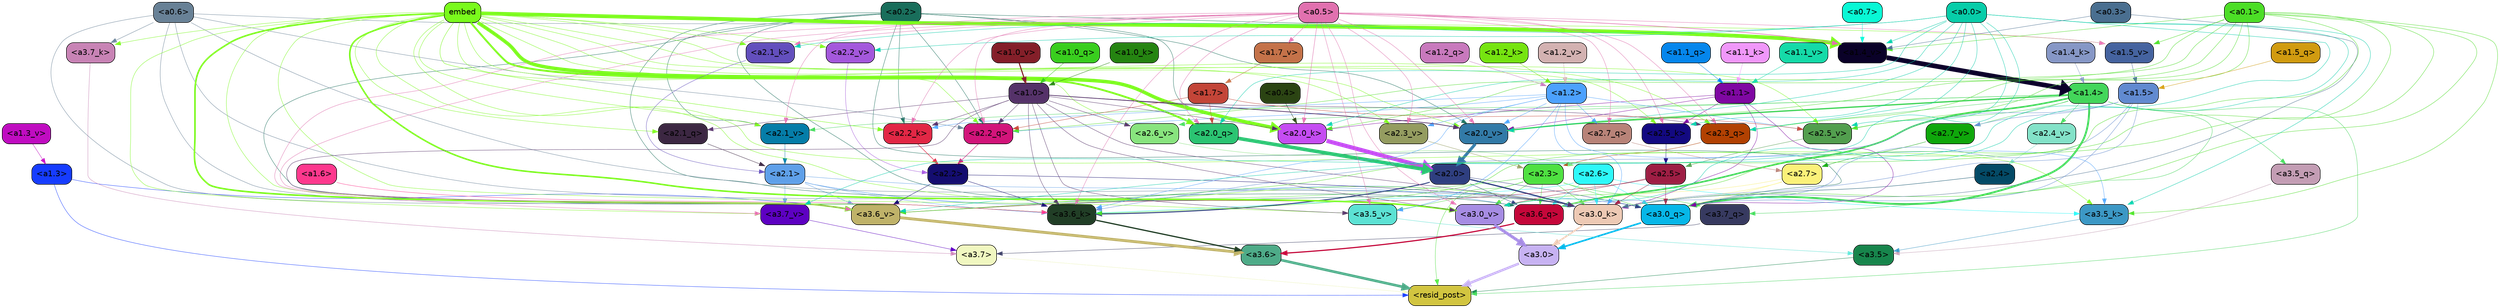 strict digraph "" {
	graph [bgcolor=transparent,
		layout=dot,
		overlap=false,
		splines=true
	];
	"<a3.7>"	[color=black,
		fillcolor="#f0f7c0",
		fontname=Helvetica,
		shape=box,
		style="filled, rounded"];
	"<resid_post>"	[color=black,
		fillcolor="#d2c540",
		fontname=Helvetica,
		shape=box,
		style="filled, rounded"];
	"<a3.7>" -> "<resid_post>"	[color="#f0f7c0",
		penwidth=0.6239100098609924];
	"<a3.6>"	[color=black,
		fillcolor="#4eab88",
		fontname=Helvetica,
		shape=box,
		style="filled, rounded"];
	"<a3.6>" -> "<resid_post>"	[color="#4eab88",
		penwidth=4.569062113761902];
	"<a3.5>"	[color=black,
		fillcolor="#17854c",
		fontname=Helvetica,
		shape=box,
		style="filled, rounded"];
	"<a3.5>" -> "<resid_post>"	[color="#17854c",
		penwidth=0.6];
	"<a3.0>"	[color=black,
		fillcolor="#c7b2f2",
		fontname=Helvetica,
		shape=box,
		style="filled, rounded"];
	"<a3.0>" -> "<resid_post>"	[color="#c7b2f2",
		penwidth=4.283544182777405];
	"<a2.3>"	[color=black,
		fillcolor="#4fe141",
		fontname=Helvetica,
		shape=box,
		style="filled, rounded"];
	"<a2.3>" -> "<resid_post>"	[color="#4fe141",
		penwidth=0.6];
	"<a3.7_q>"	[color=black,
		fillcolor="#373a60",
		fontname=Helvetica,
		shape=box,
		style="filled, rounded"];
	"<a2.3>" -> "<a3.7_q>"	[color="#4fe141",
		penwidth=0.6];
	"<a3.6_q>"	[color=black,
		fillcolor="#c5073a",
		fontname=Helvetica,
		shape=box,
		style="filled, rounded"];
	"<a2.3>" -> "<a3.6_q>"	[color="#4fe141",
		penwidth=0.6];
	"<a3.0_q>"	[color=black,
		fillcolor="#07b7e8",
		fontname=Helvetica,
		shape=box,
		style="filled, rounded"];
	"<a2.3>" -> "<a3.0_q>"	[color="#4fe141",
		penwidth=0.6];
	"<a3.0_k>"	[color=black,
		fillcolor="#edc9b4",
		fontname=Helvetica,
		shape=box,
		style="filled, rounded"];
	"<a2.3>" -> "<a3.0_k>"	[color="#4fe141",
		penwidth=0.6];
	"<a3.6_v>"	[color=black,
		fillcolor="#bfb269",
		fontname=Helvetica,
		shape=box,
		style="filled, rounded"];
	"<a2.3>" -> "<a3.6_v>"	[color="#4fe141",
		penwidth=0.6];
	"<a3.5_v>"	[color=black,
		fillcolor="#5ce2d4",
		fontname=Helvetica,
		shape=box,
		style="filled, rounded"];
	"<a2.3>" -> "<a3.5_v>"	[color="#4fe141",
		penwidth=0.6];
	"<a3.0_v>"	[color=black,
		fillcolor="#a68ce3",
		fontname=Helvetica,
		shape=box,
		style="filled, rounded"];
	"<a2.3>" -> "<a3.0_v>"	[color="#4fe141",
		penwidth=0.6];
	"<a1.4>"	[color=black,
		fillcolor="#43d65a",
		fontname=Helvetica,
		shape=box,
		style="filled, rounded"];
	"<a1.4>" -> "<resid_post>"	[color="#43d65a",
		penwidth=0.6];
	"<a1.4>" -> "<a3.7_q>"	[color="#43d65a",
		penwidth=0.6];
	"<a1.4>" -> "<a3.6_q>"	[color="#43d65a",
		penwidth=2.7934007048606873];
	"<a3.5_q>"	[color=black,
		fillcolor="#c39db4",
		fontname=Helvetica,
		shape=box,
		style="filled, rounded"];
	"<a1.4>" -> "<a3.5_q>"	[color="#43d65a",
		penwidth=0.6];
	"<a1.4>" -> "<a3.0_q>"	[color="#43d65a",
		penwidth=3.340754985809326];
	"<a2.3_q>"	[color=black,
		fillcolor="#b24102",
		fontname=Helvetica,
		shape=box,
		style="filled, rounded"];
	"<a1.4>" -> "<a2.3_q>"	[color="#43d65a",
		penwidth=0.6];
	"<a2.7_v>"	[color=black,
		fillcolor="#0fa70b",
		fontname=Helvetica,
		shape=box,
		style="filled, rounded"];
	"<a1.4>" -> "<a2.7_v>"	[color="#43d65a",
		penwidth=0.6];
	"<a2.6_v>"	[color=black,
		fillcolor="#88e47e",
		fontname=Helvetica,
		shape=box,
		style="filled, rounded"];
	"<a1.4>" -> "<a2.6_v>"	[color="#43d65a",
		penwidth=0.6];
	"<a2.5_v>"	[color=black,
		fillcolor="#529e4e",
		fontname=Helvetica,
		shape=box,
		style="filled, rounded"];
	"<a1.4>" -> "<a2.5_v>"	[color="#43d65a",
		penwidth=0.6];
	"<a2.4_v>"	[color=black,
		fillcolor="#83e2c8",
		fontname=Helvetica,
		shape=box,
		style="filled, rounded"];
	"<a1.4>" -> "<a2.4_v>"	[color="#43d65a",
		penwidth=0.6];
	"<a2.1_v>"	[color=black,
		fillcolor="#057da8",
		fontname=Helvetica,
		shape=box,
		style="filled, rounded"];
	"<a1.4>" -> "<a2.1_v>"	[color="#43d65a",
		penwidth=0.6];
	"<a2.0_v>"	[color=black,
		fillcolor="#327aa7",
		fontname=Helvetica,
		shape=box,
		style="filled, rounded"];
	"<a1.4>" -> "<a2.0_v>"	[color="#43d65a",
		penwidth=2.268759250640869];
	"<a1.3>"	[color=black,
		fillcolor="#163cff",
		fontname=Helvetica,
		shape=box,
		style="filled, rounded"];
	"<a1.3>" -> "<resid_post>"	[color="#163cff",
		penwidth=0.6];
	"<a1.3>" -> "<a3.6_v>"	[color="#163cff",
		penwidth=0.6];
	"<a3.7_q>" -> "<a3.7>"	[color="#373a60",
		penwidth=0.6];
	"<a3.6_q>" -> "<a3.6>"	[color="#c5073a",
		penwidth=2.0347584784030914];
	"<a3.5_q>" -> "<a3.5>"	[color="#c39db4",
		penwidth=0.6];
	"<a3.0_q>" -> "<a3.0>"	[color="#07b7e8",
		penwidth=2.8635367155075073];
	"<a3.7_k>"	[color=black,
		fillcolor="#c883b5",
		fontname=Helvetica,
		shape=box,
		style="filled, rounded"];
	"<a3.7_k>" -> "<a3.7>"	[color="#c883b5",
		penwidth=0.6];
	"<a3.6_k>"	[color=black,
		fillcolor="#213e26",
		fontname=Helvetica,
		shape=box,
		style="filled, rounded"];
	"<a3.6_k>" -> "<a3.6>"	[color="#213e26",
		penwidth=2.1760786175727844];
	"<a3.5_k>"	[color=black,
		fillcolor="#3c98c5",
		fontname=Helvetica,
		shape=box,
		style="filled, rounded"];
	"<a3.5_k>" -> "<a3.5>"	[color="#3c98c5",
		penwidth=0.6];
	"<a3.0_k>" -> "<a3.0>"	[color="#edc9b4",
		penwidth=2.632905662059784];
	"<a3.7_v>"	[color=black,
		fillcolor="#5d01c2",
		fontname=Helvetica,
		shape=box,
		style="filled, rounded"];
	"<a3.7_v>" -> "<a3.7>"	[color="#5d01c2",
		penwidth=0.6];
	"<a3.6_v>" -> "<a3.6>"	[color="#bfb269",
		penwidth=4.981305837631226];
	"<a3.5_v>" -> "<a3.5>"	[color="#5ce2d4",
		penwidth=0.6];
	"<a3.0_v>" -> "<a3.0>"	[color="#a68ce3",
		penwidth=5.168330669403076];
	"<a2.7>"	[color=black,
		fillcolor="#fbf179",
		fontname=Helvetica,
		shape=box,
		style="filled, rounded"];
	"<a2.7>" -> "<a3.6_q>"	[color="#fbf179",
		penwidth=0.6];
	"<a2.7>" -> "<a3.0_q>"	[color="#fbf179",
		penwidth=0.6];
	"<a2.7>" -> "<a3.0_k>"	[color="#fbf179",
		penwidth=0.6];
	"<a2.6>"	[color=black,
		fillcolor="#2df8f8",
		fontname=Helvetica,
		shape=box,
		style="filled, rounded"];
	"<a2.6>" -> "<a3.6_q>"	[color="#2df8f8",
		penwidth=0.6];
	"<a2.6>" -> "<a3.0_q>"	[color="#2df8f8",
		penwidth=0.6];
	"<a2.6>" -> "<a3.6_k>"	[color="#2df8f8",
		penwidth=0.6];
	"<a2.6>" -> "<a3.5_k>"	[color="#2df8f8",
		penwidth=0.6];
	"<a2.6>" -> "<a3.0_k>"	[color="#2df8f8",
		penwidth=0.6];
	"<a2.1>"	[color=black,
		fillcolor="#5fa0e9",
		fontname=Helvetica,
		shape=box,
		style="filled, rounded"];
	"<a2.1>" -> "<a3.6_q>"	[color="#5fa0e9",
		penwidth=0.6];
	"<a2.1>" -> "<a3.0_q>"	[color="#5fa0e9",
		penwidth=0.6];
	"<a2.1>" -> "<a3.6_k>"	[color="#5fa0e9",
		penwidth=0.6];
	"<a2.1>" -> "<a3.0_k>"	[color="#5fa0e9",
		penwidth=0.6];
	"<a2.1>" -> "<a3.7_v>"	[color="#5fa0e9",
		penwidth=0.6];
	"<a2.1>" -> "<a3.6_v>"	[color="#5fa0e9",
		penwidth=0.6];
	"<a2.0>"	[color=black,
		fillcolor="#2f3f80",
		fontname=Helvetica,
		shape=box,
		style="filled, rounded"];
	"<a2.0>" -> "<a3.6_q>"	[color="#2f3f80",
		penwidth=0.6];
	"<a2.0>" -> "<a3.0_q>"	[color="#2f3f80",
		penwidth=0.6];
	"<a2.0>" -> "<a3.6_k>"	[color="#2f3f80",
		penwidth=1.6382827460765839];
	"<a2.0>" -> "<a3.0_k>"	[color="#2f3f80",
		penwidth=2.161143198609352];
	"<a1.5>"	[color=black,
		fillcolor="#618ad0",
		fontname=Helvetica,
		shape=box,
		style="filled, rounded"];
	"<a1.5>" -> "<a3.6_q>"	[color="#618ad0",
		penwidth=0.6];
	"<a1.5>" -> "<a3.0_q>"	[color="#618ad0",
		penwidth=0.6];
	"<a1.5>" -> "<a3.6_k>"	[color="#618ad0",
		penwidth=0.6];
	"<a1.5>" -> "<a3.0_k>"	[color="#618ad0",
		penwidth=0.6];
	"<a1.5>" -> "<a2.7_v>"	[color="#618ad0",
		penwidth=0.6];
	"<a0.2>"	[color=black,
		fillcolor="#196e5b",
		fontname=Helvetica,
		shape=box,
		style="filled, rounded"];
	"<a0.2>" -> "<a3.6_q>"	[color="#196e5b",
		penwidth=0.6];
	"<a0.2>" -> "<a3.0_q>"	[color="#196e5b",
		penwidth=0.6];
	"<a0.2>" -> "<a3.6_k>"	[color="#196e5b",
		penwidth=0.6];
	"<a0.2>" -> "<a3.0_k>"	[color="#196e5b",
		penwidth=0.6];
	"<a2.2_q>"	[color=black,
		fillcolor="#d2147a",
		fontname=Helvetica,
		shape=box,
		style="filled, rounded"];
	"<a0.2>" -> "<a2.2_q>"	[color="#196e5b",
		penwidth=0.6];
	"<a2.2_k>"	[color=black,
		fillcolor="#e22745",
		fontname=Helvetica,
		shape=box,
		style="filled, rounded"];
	"<a0.2>" -> "<a2.2_k>"	[color="#196e5b",
		penwidth=0.6];
	"<a2.0_k>"	[color=black,
		fillcolor="#c54cf2",
		fontname=Helvetica,
		shape=box,
		style="filled, rounded"];
	"<a0.2>" -> "<a2.0_k>"	[color="#196e5b",
		penwidth=0.6];
	"<a0.2>" -> "<a2.1_v>"	[color="#196e5b",
		penwidth=0.6];
	"<a0.2>" -> "<a2.0_v>"	[color="#196e5b",
		penwidth=0.6];
	"<a1.4_v>"	[color=black,
		fillcolor="#0a0128",
		fontname=Helvetica,
		shape=box,
		style="filled, rounded"];
	"<a0.2>" -> "<a1.4_v>"	[color="#196e5b",
		penwidth=0.6];
	"<a2.5>"	[color=black,
		fillcolor="#9e1e44",
		fontname=Helvetica,
		shape=box,
		style="filled, rounded"];
	"<a2.5>" -> "<a3.0_q>"	[color="#9e1e44",
		penwidth=0.6];
	"<a2.5>" -> "<a3.0_k>"	[color="#9e1e44",
		penwidth=0.6];
	"<a2.5>" -> "<a3.6_v>"	[color="#9e1e44",
		penwidth=0.6];
	"<a2.5>" -> "<a3.0_v>"	[color="#9e1e44",
		penwidth=0.6];
	"<a2.4>"	[color=black,
		fillcolor="#044a66",
		fontname=Helvetica,
		shape=box,
		style="filled, rounded"];
	"<a2.4>" -> "<a3.0_q>"	[color="#044a66",
		penwidth=0.6];
	"<a1.1>"	[color=black,
		fillcolor="#7f08a2",
		fontname=Helvetica,
		shape=box,
		style="filled, rounded"];
	"<a1.1>" -> "<a3.0_q>"	[color="#7f08a2",
		penwidth=0.6];
	"<a1.1>" -> "<a3.0_k>"	[color="#7f08a2",
		penwidth=0.6];
	"<a2.5_k>"	[color=black,
		fillcolor="#130981",
		fontname=Helvetica,
		shape=box,
		style="filled, rounded"];
	"<a1.1>" -> "<a2.5_k>"	[color="#7f08a2",
		penwidth=0.6];
	"<a1.1>" -> "<a2.0_k>"	[color="#7f08a2",
		penwidth=0.6];
	"<a1.1>" -> "<a2.0_v>"	[color="#7f08a2",
		penwidth=0.6];
	"<a0.6>"	[color=black,
		fillcolor="#688196",
		fontname=Helvetica,
		shape=box,
		style="filled, rounded"];
	"<a0.6>" -> "<a3.7_k>"	[color="#688196",
		penwidth=0.6];
	"<a0.6>" -> "<a3.6_k>"	[color="#688196",
		penwidth=0.6];
	"<a0.6>" -> "<a3.0_k>"	[color="#688196",
		penwidth=0.6];
	"<a0.6>" -> "<a3.6_v>"	[color="#688196",
		penwidth=0.6];
	"<a0.6>" -> "<a3.0_v>"	[color="#688196",
		penwidth=0.6];
	"<a0.6>" -> "<a2.2_q>"	[color="#688196",
		penwidth=0.6];
	"<a0.6>" -> "<a1.4_v>"	[color="#688196",
		penwidth=0.6];
	embed	[color=black,
		fillcolor="#7afa1c",
		fontname=Helvetica,
		shape=box,
		style="filled, rounded"];
	embed -> "<a3.7_k>"	[color="#7afa1c",
		penwidth=0.6];
	embed -> "<a3.6_k>"	[color="#7afa1c",
		penwidth=0.6];
	embed -> "<a3.5_k>"	[color="#7afa1c",
		penwidth=0.6];
	embed -> "<a3.0_k>"	[color="#7afa1c",
		penwidth=0.6];
	embed -> "<a3.7_v>"	[color="#7afa1c",
		penwidth=0.6];
	embed -> "<a3.6_v>"	[color="#7afa1c",
		penwidth=2.7825746536254883];
	embed -> "<a3.5_v>"	[color="#7afa1c",
		penwidth=0.6];
	embed -> "<a3.0_v>"	[color="#7afa1c",
		penwidth=2.6950180530548096];
	embed -> "<a2.3_q>"	[color="#7afa1c",
		penwidth=0.6];
	embed -> "<a2.2_q>"	[color="#7afa1c",
		penwidth=0.6];
	"<a2.1_q>"	[color=black,
		fillcolor="#3c2742",
		fontname=Helvetica,
		shape=box,
		style="filled, rounded"];
	embed -> "<a2.1_q>"	[color="#7afa1c",
		penwidth=0.6];
	"<a2.0_q>"	[color=black,
		fillcolor="#2bc472",
		fontname=Helvetica,
		shape=box,
		style="filled, rounded"];
	embed -> "<a2.0_q>"	[color="#7afa1c",
		penwidth=3.305941343307495];
	embed -> "<a2.5_k>"	[color="#7afa1c",
		penwidth=0.6];
	embed -> "<a2.2_k>"	[color="#7afa1c",
		penwidth=0.6698317527770996];
	"<a2.1_k>"	[color=black,
		fillcolor="#634fbd",
		fontname=Helvetica,
		shape=box,
		style="filled, rounded"];
	embed -> "<a2.1_k>"	[color="#7afa1c",
		penwidth=0.6];
	embed -> "<a2.0_k>"	[color="#7afa1c",
		penwidth=6.12570995092392];
	embed -> "<a2.6_v>"	[color="#7afa1c",
		penwidth=0.6];
	embed -> "<a2.5_v>"	[color="#7afa1c",
		penwidth=0.6];
	"<a2.3_v>"	[color=black,
		fillcolor="#949c60",
		fontname=Helvetica,
		shape=box,
		style="filled, rounded"];
	embed -> "<a2.3_v>"	[color="#7afa1c",
		penwidth=0.6];
	"<a2.2_v>"	[color=black,
		fillcolor="#a458dc",
		fontname=Helvetica,
		shape=box,
		style="filled, rounded"];
	embed -> "<a2.2_v>"	[color="#7afa1c",
		penwidth=0.6];
	embed -> "<a2.1_v>"	[color="#7afa1c",
		penwidth=0.6];
	embed -> "<a2.0_v>"	[color="#7afa1c",
		penwidth=0.6];
	"<a1.5_v>"	[color=black,
		fillcolor="#45639f",
		fontname=Helvetica,
		shape=box,
		style="filled, rounded"];
	embed -> "<a1.5_v>"	[color="#7afa1c",
		penwidth=0.6];
	embed -> "<a1.4_v>"	[color="#7afa1c",
		penwidth=6.590077131986618];
	"<a2.2>"	[color=black,
		fillcolor="#140d70",
		fontname=Helvetica,
		shape=box,
		style="filled, rounded"];
	"<a2.2>" -> "<a3.6_k>"	[color="#140d70",
		penwidth=0.6];
	"<a2.2>" -> "<a3.0_k>"	[color="#140d70",
		penwidth=0.6];
	"<a2.2>" -> "<a3.6_v>"	[color="#140d70",
		penwidth=0.6];
	"<a1.6>"	[color=black,
		fillcolor="#fd388d",
		fontname=Helvetica,
		shape=box,
		style="filled, rounded"];
	"<a1.6>" -> "<a3.6_k>"	[color="#fd388d",
		penwidth=0.6];
	"<a1.2>"	[color=black,
		fillcolor="#4ca1fd",
		fontname=Helvetica,
		shape=box,
		style="filled, rounded"];
	"<a1.2>" -> "<a3.6_k>"	[color="#4ca1fd",
		penwidth=0.6];
	"<a1.2>" -> "<a3.5_k>"	[color="#4ca1fd",
		penwidth=0.6];
	"<a1.2>" -> "<a3.0_k>"	[color="#4ca1fd",
		penwidth=0.6];
	"<a1.2>" -> "<a3.5_v>"	[color="#4ca1fd",
		penwidth=0.6];
	"<a2.7_q>"	[color=black,
		fillcolor="#b88378",
		fontname=Helvetica,
		shape=box,
		style="filled, rounded"];
	"<a1.2>" -> "<a2.7_q>"	[color="#4ca1fd",
		penwidth=0.6];
	"<a1.2>" -> "<a2.2_q>"	[color="#4ca1fd",
		penwidth=0.6];
	"<a1.2>" -> "<a2.2_k>"	[color="#4ca1fd",
		penwidth=0.6];
	"<a1.2>" -> "<a2.5_v>"	[color="#4ca1fd",
		penwidth=0.6];
	"<a1.2>" -> "<a2.3_v>"	[color="#4ca1fd",
		penwidth=0.6];
	"<a1.2>" -> "<a2.0_v>"	[color="#4ca1fd",
		penwidth=0.6];
	"<a1.0>"	[color=black,
		fillcolor="#553269",
		fontname=Helvetica,
		shape=box,
		style="filled, rounded"];
	"<a1.0>" -> "<a3.6_k>"	[color="#553269",
		penwidth=0.6];
	"<a1.0>" -> "<a3.0_k>"	[color="#553269",
		penwidth=0.6];
	"<a1.0>" -> "<a3.6_v>"	[color="#553269",
		penwidth=0.6];
	"<a1.0>" -> "<a3.5_v>"	[color="#553269",
		penwidth=0.6];
	"<a1.0>" -> "<a3.0_v>"	[color="#553269",
		penwidth=0.6];
	"<a1.0>" -> "<a2.3_q>"	[color="#553269",
		penwidth=0.6];
	"<a1.0>" -> "<a2.2_q>"	[color="#553269",
		penwidth=0.6];
	"<a1.0>" -> "<a2.1_q>"	[color="#553269",
		penwidth=0.6];
	"<a1.0>" -> "<a2.2_k>"	[color="#553269",
		penwidth=0.6];
	"<a1.0>" -> "<a2.0_k>"	[color="#553269",
		penwidth=0.6];
	"<a1.0>" -> "<a2.6_v>"	[color="#553269",
		penwidth=0.6];
	"<a1.0>" -> "<a2.0_v>"	[color="#553269",
		penwidth=1.2213096618652344];
	"<a0.5>"	[color=black,
		fillcolor="#e171af",
		fontname=Helvetica,
		shape=box,
		style="filled, rounded"];
	"<a0.5>" -> "<a3.6_k>"	[color="#e171af",
		penwidth=0.6];
	"<a0.5>" -> "<a3.7_v>"	[color="#e171af",
		penwidth=0.6];
	"<a0.5>" -> "<a3.6_v>"	[color="#e171af",
		penwidth=0.6];
	"<a0.5>" -> "<a3.5_v>"	[color="#e171af",
		penwidth=0.6];
	"<a0.5>" -> "<a3.0_v>"	[color="#e171af",
		penwidth=0.6];
	"<a0.5>" -> "<a2.7_q>"	[color="#e171af",
		penwidth=0.6];
	"<a0.5>" -> "<a2.3_q>"	[color="#e171af",
		penwidth=0.6];
	"<a0.5>" -> "<a2.2_q>"	[color="#e171af",
		penwidth=0.6];
	"<a0.5>" -> "<a2.0_q>"	[color="#e171af",
		penwidth=0.6];
	"<a0.5>" -> "<a2.5_k>"	[color="#e171af",
		penwidth=0.6];
	"<a0.5>" -> "<a2.2_k>"	[color="#e171af",
		penwidth=0.6];
	"<a0.5>" -> "<a2.1_k>"	[color="#e171af",
		penwidth=0.6];
	"<a0.5>" -> "<a2.0_k>"	[color="#e171af",
		penwidth=0.6900839805603027];
	"<a0.5>" -> "<a2.3_v>"	[color="#e171af",
		penwidth=0.6];
	"<a0.5>" -> "<a2.1_v>"	[color="#e171af",
		penwidth=0.6];
	"<a0.5>" -> "<a2.0_v>"	[color="#e171af",
		penwidth=0.6];
	"<a1.7_v>"	[color=black,
		fillcolor="#c47249",
		fontname=Helvetica,
		shape=box,
		style="filled, rounded"];
	"<a0.5>" -> "<a1.7_v>"	[color="#e171af",
		penwidth=0.6];
	"<a0.5>" -> "<a1.5_v>"	[color="#e171af",
		penwidth=0.6];
	"<a0.5>" -> "<a1.4_v>"	[color="#e171af",
		penwidth=0.9985027313232422];
	"<a0.1>"	[color=black,
		fillcolor="#4cde26",
		fontname=Helvetica,
		shape=box,
		style="filled, rounded"];
	"<a0.1>" -> "<a3.6_k>"	[color="#4cde26",
		penwidth=0.6];
	"<a0.1>" -> "<a3.5_k>"	[color="#4cde26",
		penwidth=0.6];
	"<a0.1>" -> "<a3.0_k>"	[color="#4cde26",
		penwidth=0.6];
	"<a0.1>" -> "<a3.6_v>"	[color="#4cde26",
		penwidth=0.6];
	"<a0.1>" -> "<a3.0_v>"	[color="#4cde26",
		penwidth=0.6];
	"<a0.1>" -> "<a2.3_q>"	[color="#4cde26",
		penwidth=0.6];
	"<a0.1>" -> "<a2.2_q>"	[color="#4cde26",
		penwidth=0.6];
	"<a0.1>" -> "<a2.0_k>"	[color="#4cde26",
		penwidth=0.6];
	"<a0.1>" -> "<a2.5_v>"	[color="#4cde26",
		penwidth=0.6];
	"<a0.1>" -> "<a2.0_v>"	[color="#4cde26",
		penwidth=0.6];
	"<a0.1>" -> "<a1.5_v>"	[color="#4cde26",
		penwidth=0.6];
	"<a0.1>" -> "<a1.4_v>"	[color="#4cde26",
		penwidth=0.6];
	"<a0.0>"	[color=black,
		fillcolor="#07cda9",
		fontname=Helvetica,
		shape=box,
		style="filled, rounded"];
	"<a0.0>" -> "<a3.5_k>"	[color="#07cda9",
		penwidth=0.6];
	"<a0.0>" -> "<a3.7_v>"	[color="#07cda9",
		penwidth=0.6];
	"<a0.0>" -> "<a3.6_v>"	[color="#07cda9",
		penwidth=0.6];
	"<a0.0>" -> "<a3.0_v>"	[color="#07cda9",
		penwidth=0.6];
	"<a0.0>" -> "<a2.3_q>"	[color="#07cda9",
		penwidth=0.6];
	"<a0.0>" -> "<a2.0_q>"	[color="#07cda9",
		penwidth=0.6];
	"<a0.0>" -> "<a2.5_k>"	[color="#07cda9",
		penwidth=0.6];
	"<a0.0>" -> "<a2.1_k>"	[color="#07cda9",
		penwidth=0.6];
	"<a0.0>" -> "<a2.0_k>"	[color="#07cda9",
		penwidth=0.6];
	"<a0.0>" -> "<a2.5_v>"	[color="#07cda9",
		penwidth=0.6];
	"<a0.0>" -> "<a2.2_v>"	[color="#07cda9",
		penwidth=0.6];
	"<a0.0>" -> "<a2.0_v>"	[color="#07cda9",
		penwidth=0.6];
	"<a0.0>" -> "<a1.4_v>"	[color="#07cda9",
		penwidth=0.6];
	"<a0.3>"	[color=black,
		fillcolor="#4a6f90",
		fontname=Helvetica,
		shape=box,
		style="filled, rounded"];
	"<a0.3>" -> "<a3.0_k>"	[color="#4a6f90",
		penwidth=0.6];
	"<a0.3>" -> "<a1.4_v>"	[color="#4a6f90",
		penwidth=0.6];
	"<a2.7_q>" -> "<a2.7>"	[color="#b88378",
		penwidth=0.6];
	"<a2.3_q>" -> "<a2.3>"	[color="#b24102",
		penwidth=0.6];
	"<a2.2_q>" -> "<a2.2>"	[color="#d2147a",
		penwidth=0.7553567886352539];
	"<a2.1_q>" -> "<a2.1>"	[color="#3c2742",
		penwidth=0.6];
	"<a2.0_q>" -> "<a2.0>"	[color="#2bc472",
		penwidth=6.256794691085815];
	"<a2.5_k>" -> "<a2.5>"	[color="#130981",
		penwidth=0.6];
	"<a2.2_k>" -> "<a2.2>"	[color="#e22745",
		penwidth=0.8854708671569824];
	"<a2.1_k>" -> "<a2.1>"	[color="#634fbd",
		penwidth=0.6];
	"<a2.0_k>" -> "<a2.0>"	[color="#c54cf2",
		penwidth=7.231504917144775];
	"<a2.7_v>" -> "<a2.7>"	[color="#0fa70b",
		penwidth=0.6];
	"<a2.6_v>" -> "<a2.6>"	[color="#88e47e",
		penwidth=0.6];
	"<a2.5_v>" -> "<a2.5>"	[color="#529e4e",
		penwidth=0.6];
	"<a2.4_v>" -> "<a2.4>"	[color="#83e2c8",
		penwidth=0.6];
	"<a2.3_v>" -> "<a2.3>"	[color="#949c60",
		penwidth=0.6];
	"<a2.2_v>" -> "<a2.2>"	[color="#a458dc",
		penwidth=0.6];
	"<a2.1_v>" -> "<a2.1>"	[color="#057da8",
		penwidth=0.6];
	"<a2.0_v>" -> "<a2.0>"	[color="#327aa7",
		penwidth=5.231471925973892];
	"<a1.7>"	[color=black,
		fillcolor="#c34538",
		fontname=Helvetica,
		shape=box,
		style="filled, rounded"];
	"<a1.7>" -> "<a2.2_q>"	[color="#c34538",
		penwidth=0.6];
	"<a1.7>" -> "<a2.0_q>"	[color="#c34538",
		penwidth=0.6];
	"<a1.7>" -> "<a2.5_v>"	[color="#c34538",
		penwidth=0.6];
	"<a0.4>"	[color=black,
		fillcolor="#2b4413",
		fontname=Helvetica,
		shape=box,
		style="filled, rounded"];
	"<a0.4>" -> "<a2.0_k>"	[color="#2b4413",
		penwidth=0.6];
	"<a1.5_q>"	[color=black,
		fillcolor="#d19b10",
		fontname=Helvetica,
		shape=box,
		style="filled, rounded"];
	"<a1.5_q>" -> "<a1.5>"	[color="#d19b10",
		penwidth=0.6];
	"<a1.2_q>"	[color=black,
		fillcolor="#c879bd",
		fontname=Helvetica,
		shape=box,
		style="filled, rounded"];
	"<a1.2_q>" -> "<a1.2>"	[color="#c879bd",
		penwidth=0.6];
	"<a1.1_q>"	[color=black,
		fillcolor="#0586ec",
		fontname=Helvetica,
		shape=box,
		style="filled, rounded"];
	"<a1.1_q>" -> "<a1.1>"	[color="#0586ec",
		penwidth=0.6];
	"<a1.0_q>"	[color=black,
		fillcolor="#39ce1e",
		fontname=Helvetica,
		shape=box,
		style="filled, rounded"];
	"<a1.0_q>" -> "<a1.0>"	[color="#39ce1e",
		penwidth=0.6];
	"<a1.4_k>"	[color=black,
		fillcolor="#8697c6",
		fontname=Helvetica,
		shape=box,
		style="filled, rounded"];
	"<a1.4_k>" -> "<a1.4>"	[color="#8697c6",
		penwidth=0.6];
	"<a1.2_k>"	[color=black,
		fillcolor="#76e410",
		fontname=Helvetica,
		shape=box,
		style="filled, rounded"];
	"<a1.2_k>" -> "<a1.2>"	[color="#76e410",
		penwidth=0.6];
	"<a1.1_k>"	[color=black,
		fillcolor="#f097f9",
		fontname=Helvetica,
		shape=box,
		style="filled, rounded"];
	"<a1.1_k>" -> "<a1.1>"	[color="#f097f9",
		penwidth=0.6];
	"<a1.0_k>"	[color=black,
		fillcolor="#258411",
		fontname=Helvetica,
		shape=box,
		style="filled, rounded"];
	"<a1.0_k>" -> "<a1.0>"	[color="#258411",
		penwidth=0.6];
	"<a1.7_v>" -> "<a1.7>"	[color="#c47249",
		penwidth=0.6];
	"<a1.5_v>" -> "<a1.5>"	[color="#45639f",
		penwidth=0.6];
	"<a1.4_v>" -> "<a1.4>"	[color="#0a0128",
		penwidth=8.36684274673462];
	"<a1.3_v>"	[color=black,
		fillcolor="#c00cc1",
		fontname=Helvetica,
		shape=box,
		style="filled, rounded"];
	"<a1.3_v>" -> "<a1.3>"	[color="#c00cc1",
		penwidth=0.6];
	"<a1.2_v>"	[color=black,
		fillcolor="#d3b2b1",
		fontname=Helvetica,
		shape=box,
		style="filled, rounded"];
	"<a1.2_v>" -> "<a1.2>"	[color="#d3b2b1",
		penwidth=0.6];
	"<a1.1_v>"	[color=black,
		fillcolor="#15daa8",
		fontname=Helvetica,
		shape=box,
		style="filled, rounded"];
	"<a1.1_v>" -> "<a1.1>"	[color="#15daa8",
		penwidth=0.6];
	"<a1.0_v>"	[color=black,
		fillcolor="#841f29",
		fontname=Helvetica,
		shape=box,
		style="filled, rounded"];
	"<a1.0_v>" -> "<a1.0>"	[color="#841f29",
		penwidth=1.9665732383728027];
	"<a0.7>"	[color=black,
		fillcolor="#09f7d5",
		fontname=Helvetica,
		shape=box,
		style="filled, rounded"];
	"<a0.7>" -> "<a1.4_v>"	[color="#09f7d5",
		penwidth=0.6];
}

